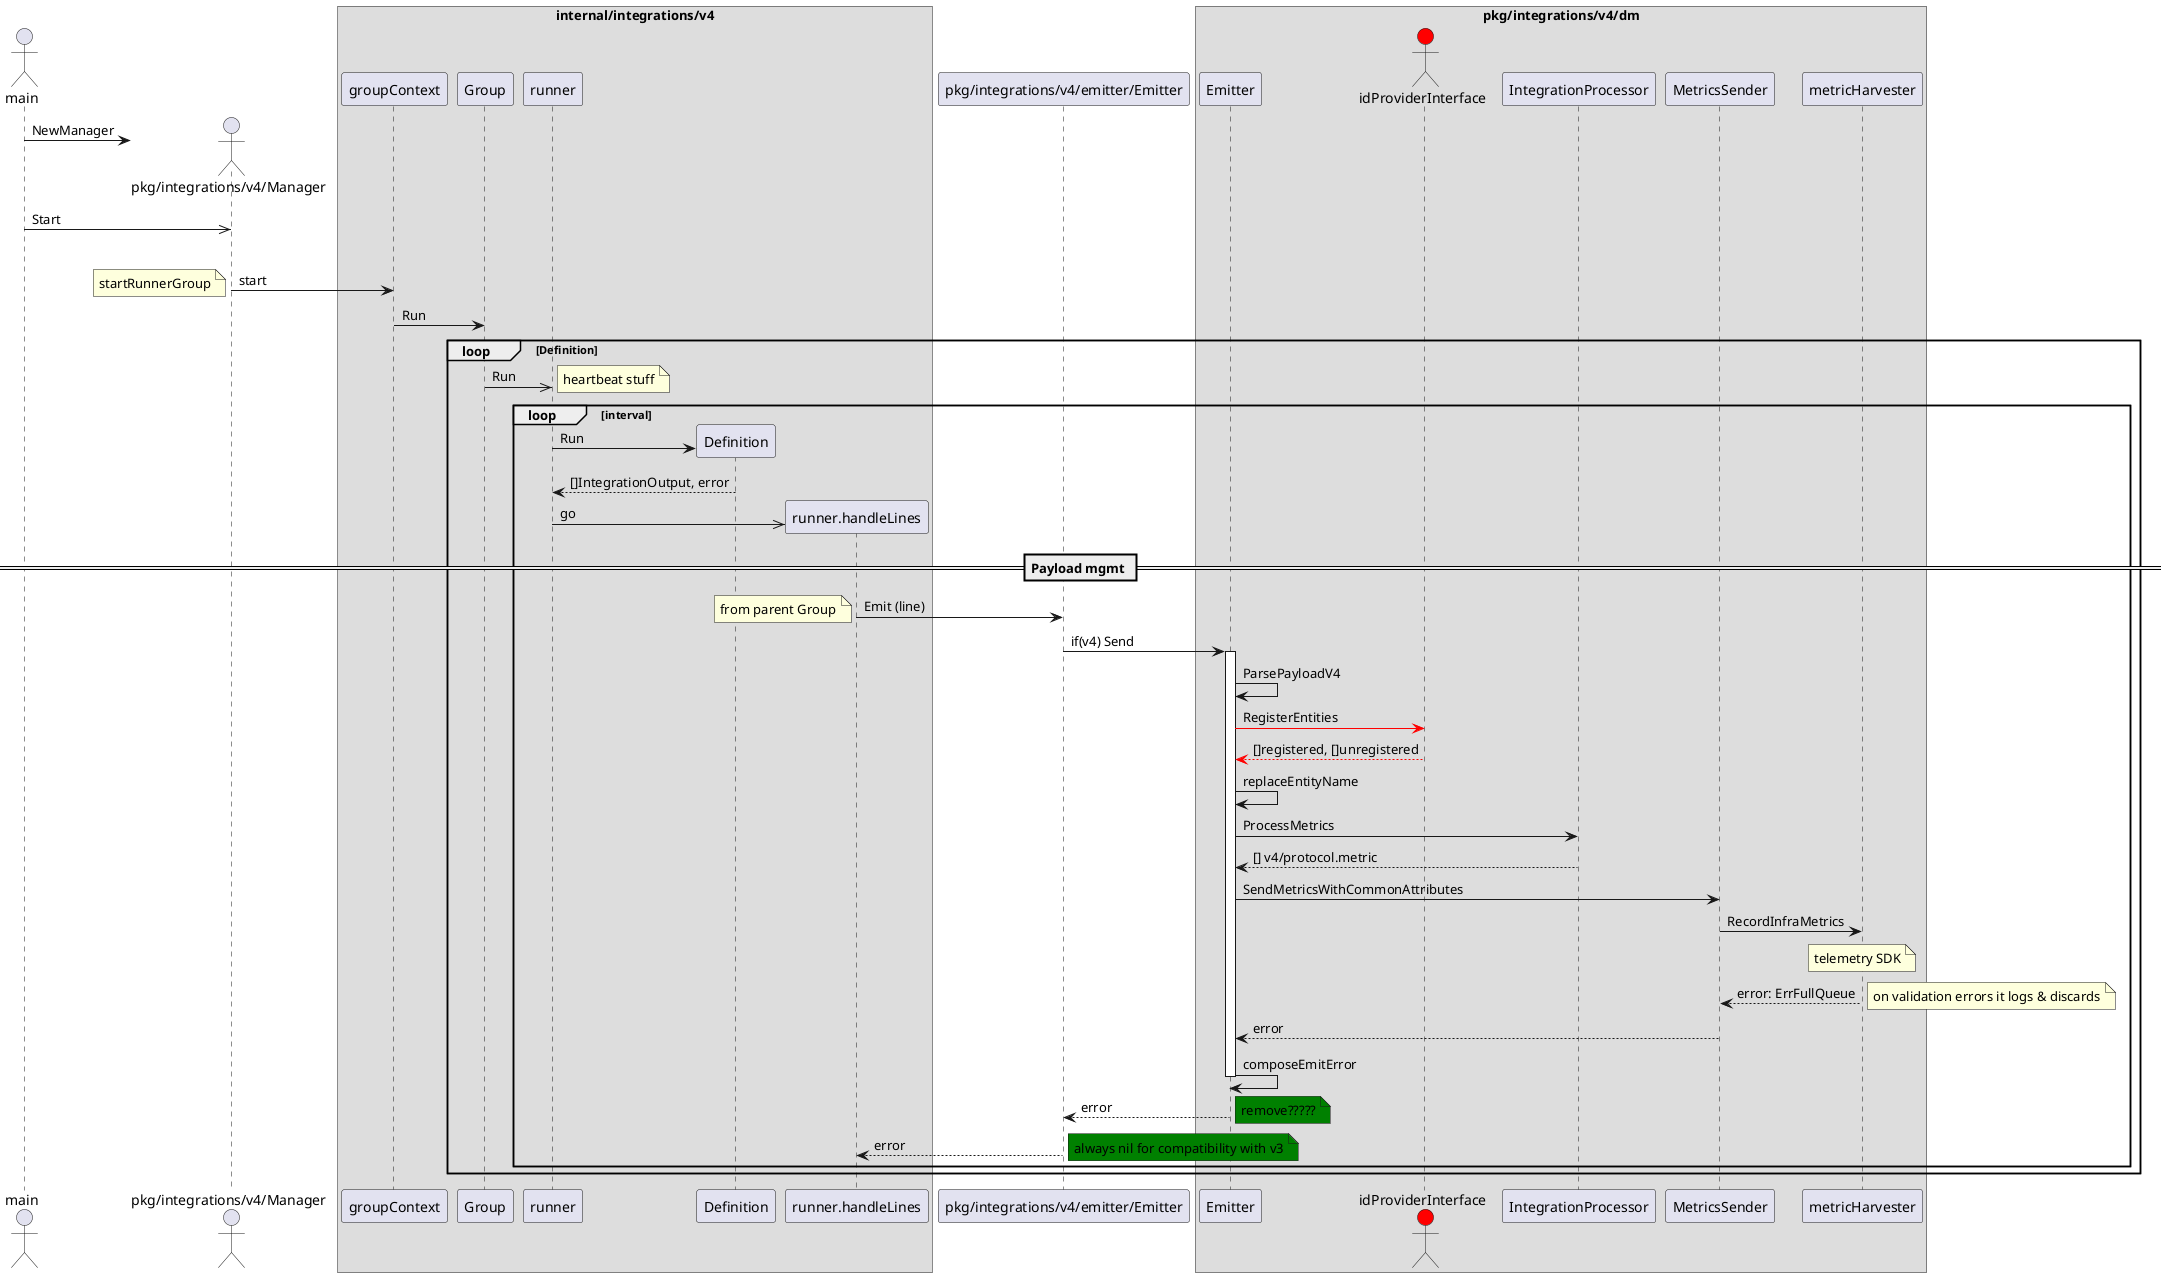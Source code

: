 @startuml

actor main
actor "pkg/integrations/v4/Manager"
create "pkg/integrations/v4/Manager"
main -> "pkg/integrations/v4/Manager": NewManager

main ->> "pkg/integrations/v4/Manager": Start

'create  "pkg/integrations/v4/emitter"

box "internal/integrations/v4"

loop groupContext

    "pkg/integrations/v4/Manager" -> "groupContext" : start
    note left: startRunnerGroup
    "groupContext" -> Group : Run

    loop Definition
        Group ->> runner : Run

        loop interval

        note right: heartbeat stuff

        create Definition
        runner -> Definition : Run
        runner <-- Definition : []IntegrationOutput, error

        create "runner.handleLines"
        runner ->> "runner.handleLines" : go

end box

        == Payload mgmt ==

        "runner.handleLines" -> "pkg/integrations/v4/emitter/Emitter" : Emit (line)
        note left: from parent Group

        box "pkg/integrations/v4/dm"

        "pkg/integrations/v4/emitter/Emitter" -> Emitter : if(v4) Send

        activate Emitter

        Emitter -> Emitter : ParsePayloadV4

        actor idProviderInterface #red
        Emitter -[#red]> idProviderInterface : RegisterEntities
        Emitter <[#red]-- idProviderInterface : []registered, []unregistered

        Emitter -> Emitter : replaceEntityName

        Emitter -> "IntegrationProcessor" : ProcessMetrics
        Emitter <-- "IntegrationProcessor" : [] v4/protocol.metric

        Emitter -> MetricsSender : SendMetricsWithCommonAttributes

        MetricsSender -> metricHarvester : RecordInfraMetrics
        note over metricHarvester: telemetry SDK
        MetricsSender <-- metricHarvester : error: ErrFullQueue
        note right: on validation errors it logs & discards

        Emitter <-- MetricsSender : error

        Emitter -> Emitter : composeEmitError

        deactivate Emitter

        "pkg/integrations/v4/emitter/Emitter" <-- Emitter : error
        note right #green: remove?????

        end box

        "runner.handleLines" <-- "pkg/integrations/v4/emitter/Emitter" : error
        note right #green: always nil for compatibility with v3
    end

end


@enduml
